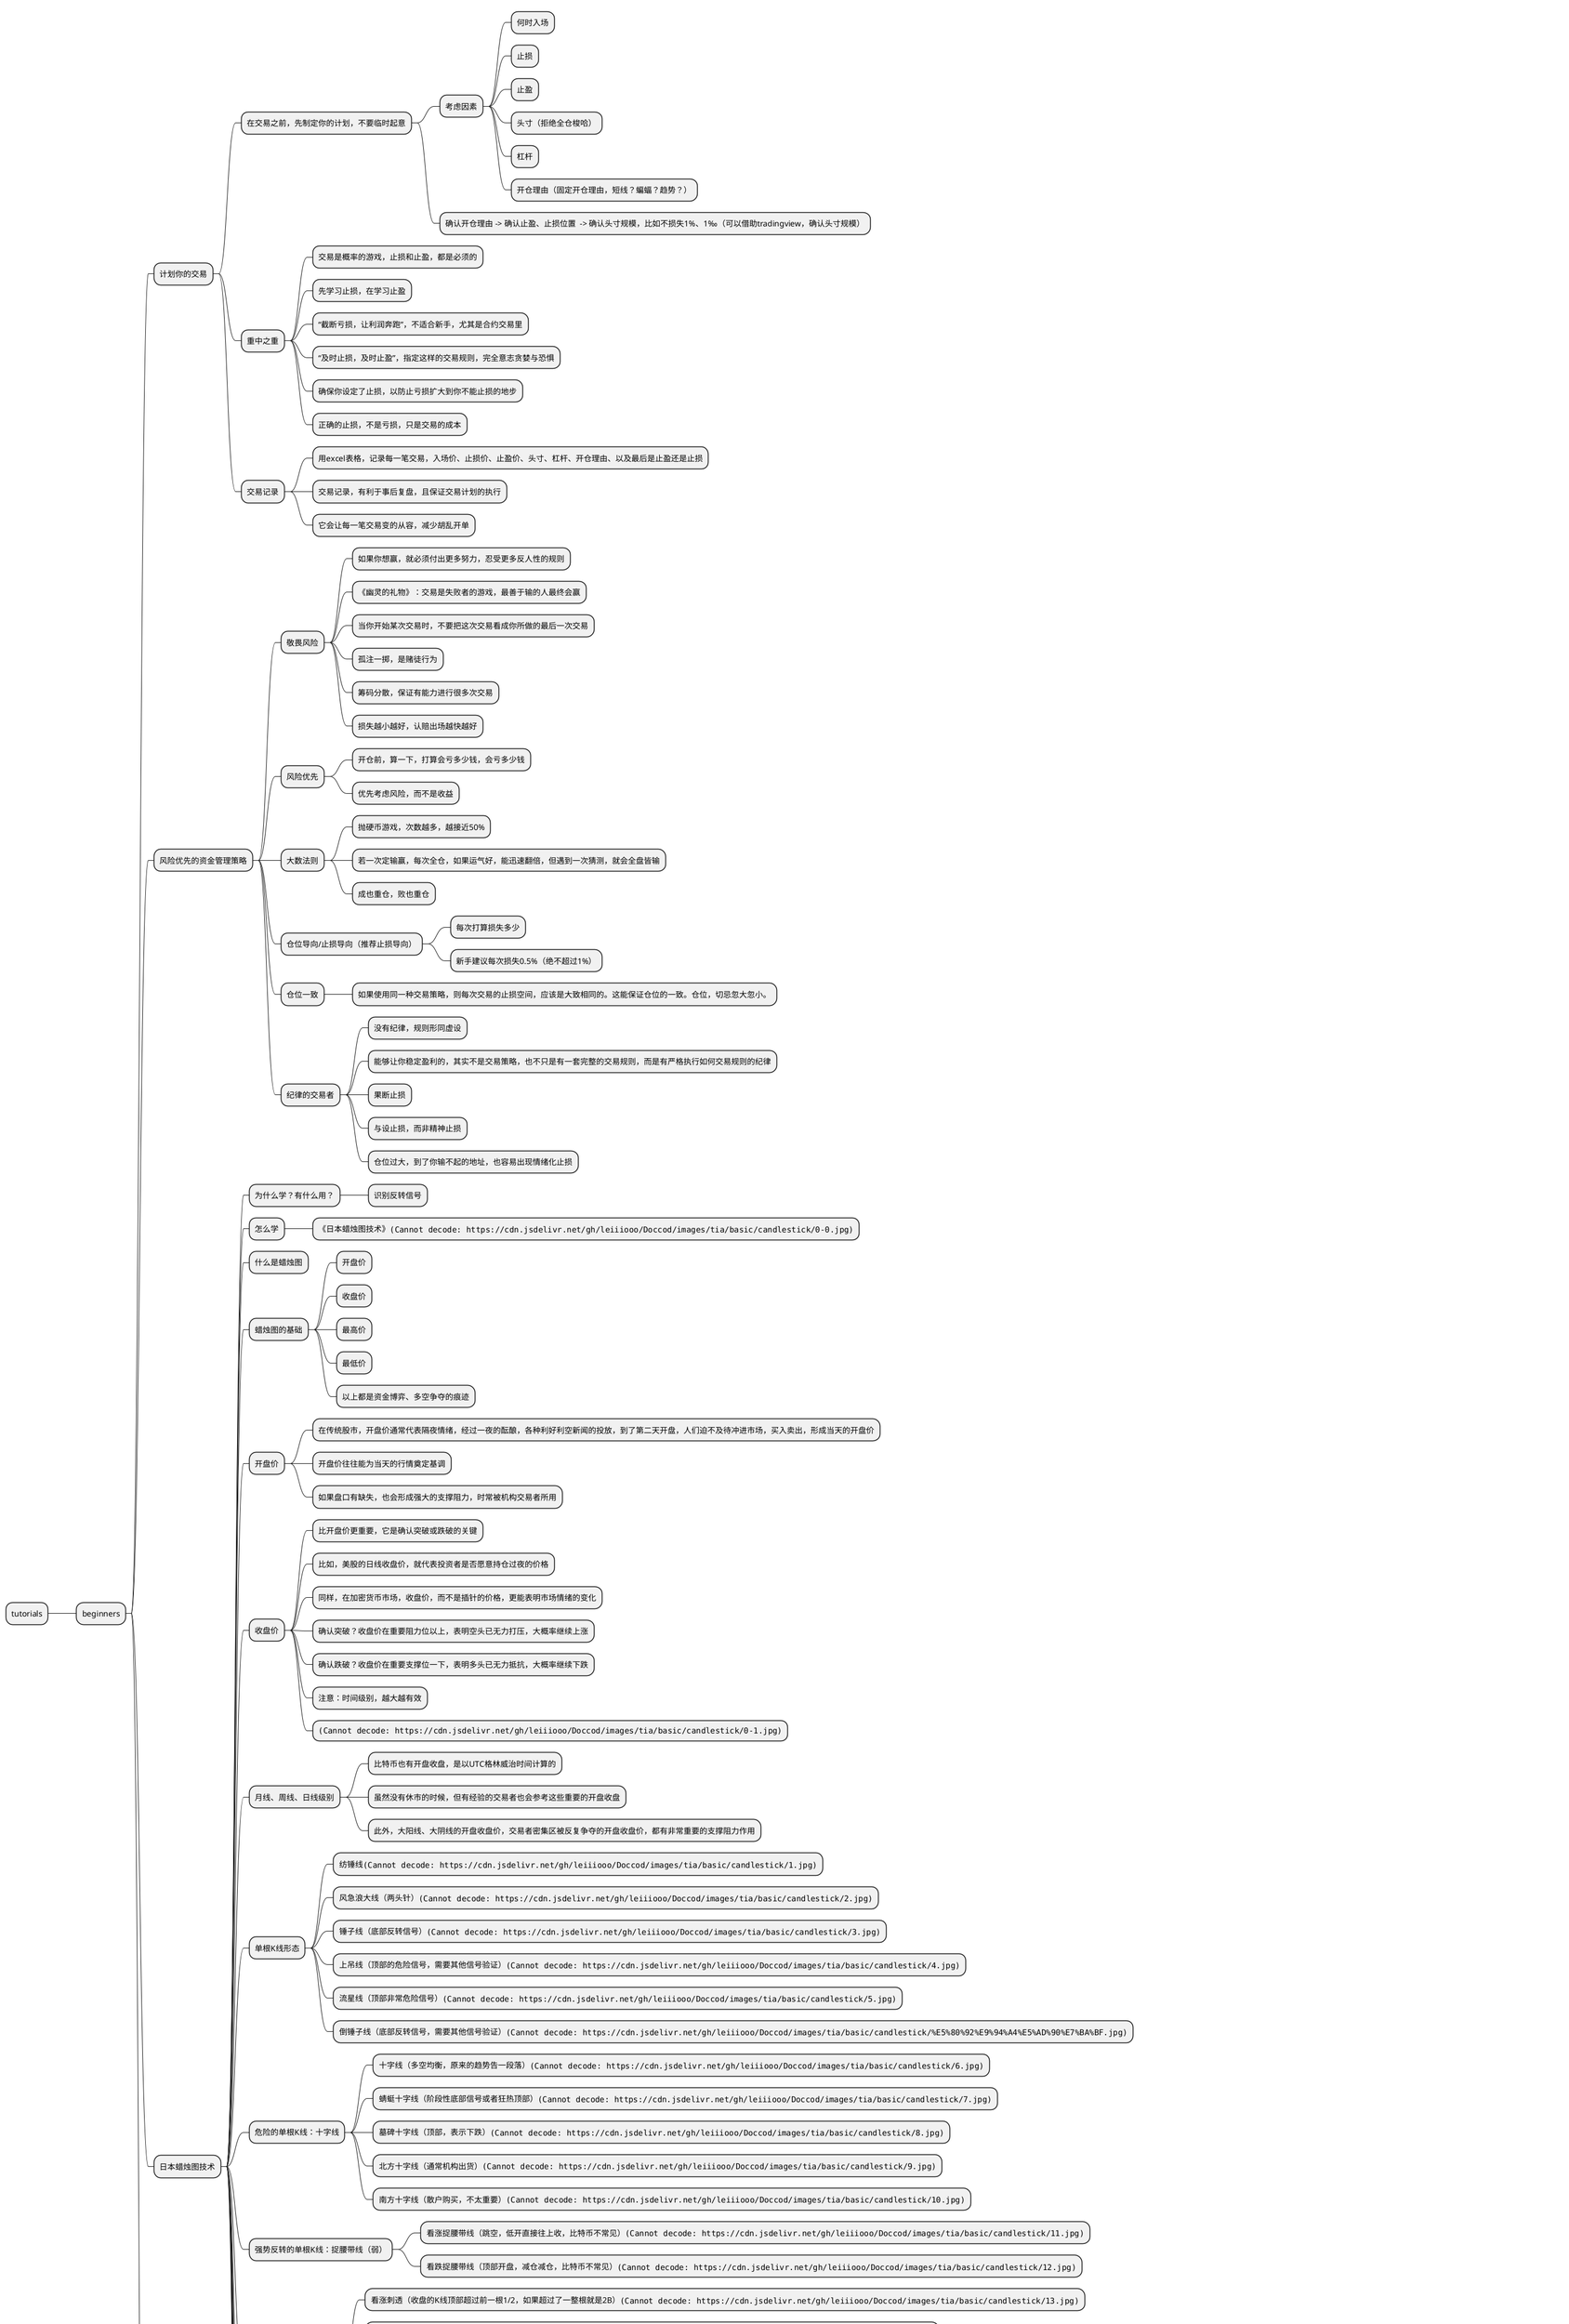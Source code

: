 @startmindmap tutorials
* tutorials
** beginners
*** 计划你的交易
**** 在交易之前，先制定你的计划，不要临时起意
***** 考虑因素
****** 何时入场
****** 止损
****** 止盈
****** 头寸（拒绝全仓梭哈）
****** 杠杆
****** 开仓理由（固定开仓理由，短线？蝙蝠？趋势？）
***** 确认开仓理由 -> 确认止盈、止损位置  -> 确认头寸规模，比如不损失1%、1‰（可以借助tradingview，确认头寸规模）
**** 重中之重
***** 交易是概率的游戏，止损和止盈，都是必须的
***** 先学习止损，在学习止盈
***** “截断亏损，让利润奔跑”，不适合新手，尤其是合约交易里
***** “及时止损，及时止盈”，指定这样的交易规则，完全意志贪婪与恐惧
***** 确保你设定了止损，以防止亏损扩大到你不能止损的地步
***** 正确的止损，不是亏损，只是交易的成本
**** 交易记录
***** 用excel表格，记录每一笔交易，入场价、止损价、止盈价、头寸、杠杆、开仓理由、以及最后是止盈还是止损
***** 交易记录，有利于事后复盘，且保证交易计划的执行
***** 它会让每一笔交易变的从容，减少胡乱开单
*** 风险优先的资金管理策略
**** 敬畏风险
***** 如果你想赢，就必须付出更多努力，忍受更多反人性的规则
***** 《幽灵的礼物》：交易是失败者的游戏，最善于输的人最终会赢
***** 当你开始某次交易时，不要把这次交易看成你所做的最后一次交易
***** 孤注一掷，是赌徒行为
***** 筹码分散，保证有能力进行很多次交易
***** 损失越小越好，认赔出场越快越好
**** 风险优先
***** 开仓前，算一下，打算会亏多少钱，会亏多少钱
***** 优先考虑风险，而不是收益
**** 大数法则
***** 抛硬币游戏，次数越多，越接近50%
***** 若一次定输赢，每次全仓，如果运气好，能迅速翻倍，但遇到一次猜测，就会全盘皆输
***** 成也重仓，败也重仓
**** 仓位导向/止损导向（推荐止损导向）
***** 每次打算损失多少
***** 新手建议每次损失0.5%（绝不超过1%）
**** 仓位一致
***** 如果使用同一种交易策略，则每次交易的止损空间，应该是大致相同的。这能保证仓位的一致。仓位，切忌忽大忽小。
**** 纪律的交易者
***** 没有纪律，规则形同虚设
***** 能够让你稳定盈利的，其实不是交易策略，也不只是有一套完整的交易规则，而是有严格执行如何交易规则的纪律
***** 果断止损
***** 与设止损，而非精神止损
***** 仓位过大，到了你输不起的地址，也容易出现情绪化止损
*** 日本蜡烛图技术
**** 为什么学？有什么用？
***** 识别反转信号
**** 怎么学
***** 《日本蜡烛图技术》<img:https://cdn.jsdelivr.net/gh/leiiiooo/Doccod/images/tia/basic/candlestick/0-0.jpg{scale=0.4}>
**** 什么是蜡烛图
**** 蜡烛图的基础
***** 开盘价
***** 收盘价
***** 最高价
***** 最低价
***** 以上都是资金博弈、多空争夺的痕迹
**** 开盘价
***** 在传统股市，开盘价通常代表隔夜情绪，经过一夜的酝酿，各种利好利空新闻的投放，到了第二天开盘，人们迫不及待冲进市场，买入卖出，形成当天的开盘价
***** 开盘价往往能为当天的行情奠定基调
***** 如果盘口有缺失，也会形成强大的支撑阻力，时常被机构交易者所用
**** 收盘价
***** 比开盘价更重要，它是确认突破或跌破的关键
***** 比如，美股的日线收盘价，就代表投资者是否愿意持仓过夜的价格
***** 同样，在加密货币市场，收盘价，而不是插针的价格，更能表明市场情绪的变化
***** 确认突破？收盘价在重要阻力位以上，表明空头已无力打压，大概率继续上涨
***** 确认跌破？收盘价在重要支撑位一下，表明多头已无力抵抗，大概率继续下跌
***** 注意：时间级别，越大越有效
***** <img:https://cdn.jsdelivr.net/gh/leiiiooo/Doccod/images/tia/basic/candlestick/0-1.jpg{scale=0.4}>
**** 月线、周线、日线级别
***** 比特币也有开盘收盘，是以UTC格林威治时间计算的
***** 虽然没有休市的时候，但有经验的交易者也会参考这些重要的开盘收盘
***** 此外，大阳线、大阴线的开盘收盘价，交易者密集区被反复争夺的开盘收盘价，都有非常重要的支撑阻力作用
**** 单根K线形态
***** 纺锤线<img:https://cdn.jsdelivr.net/gh/leiiiooo/Doccod/images/tia/basic/candlestick/1.jpg{scale=0.4}>
***** 风急浪大线（两头针）<img:https://cdn.jsdelivr.net/gh/leiiiooo/Doccod/images/tia/basic/candlestick/2.jpg{scale=0.4}>
***** 锤子线（底部反转信号）<img:https://cdn.jsdelivr.net/gh/leiiiooo/Doccod/images/tia/basic/candlestick/3.jpg{scale=0.4}>
***** 上吊线（顶部的危险信号，需要其他信号验证）<img:https://cdn.jsdelivr.net/gh/leiiiooo/Doccod/images/tia/basic/candlestick/4.jpg{scale=0.4}>
***** 流星线（顶部非常危险信号）<img:https://cdn.jsdelivr.net/gh/leiiiooo/Doccod/images/tia/basic/candlestick/5.jpg{scale=0.4}>
***** 倒锤子线（底部反转信号，需要其他信号验证）<img:https://cdn.jsdelivr.net/gh/leiiiooo/Doccod/images/tia/basic/candlestick/%E5%80%92%E9%94%A4%E5%AD%90%E7%BA%BF.jpg{scale=0.4}>
**** 危险的单根K线：十字线
***** 十字线（多空均衡，原来的趋势告一段落）<img:https://cdn.jsdelivr.net/gh/leiiiooo/Doccod/images/tia/basic/candlestick/6.jpg{scale=0.4}>
***** 蜻蜓十字线（阶段性底部信号或者狂热顶部）<img:https://cdn.jsdelivr.net/gh/leiiiooo/Doccod/images/tia/basic/candlestick/7.jpg{scale=0.4}>
***** 墓碑十字线（顶部，表示下跌）<img:https://cdn.jsdelivr.net/gh/leiiiooo/Doccod/images/tia/basic/candlestick/8.jpg{scale=0.4}>
***** 北方十字线（通常机构出货）<img:https://cdn.jsdelivr.net/gh/leiiiooo/Doccod/images/tia/basic/candlestick/9.jpg{scale=0.4}>
***** 南方十字线（散户购买，不太重要）<img:https://cdn.jsdelivr.net/gh/leiiiooo/Doccod/images/tia/basic/candlestick/10.jpg{scale=0.4}>
**** 强势反转的单根K线：捉腰带线（弱）
***** 看涨捉腰带线（跳空，低开直接往上收，比特币不常见）<img:https://cdn.jsdelivr.net/gh/leiiiooo/Doccod/images/tia/basic/candlestick/11.jpg{scale=0.4}>
***** 看跌捉腰带线（顶部开盘，减仓减仓，比特币不常见）<img:https://cdn.jsdelivr.net/gh/leiiiooo/Doccod/images/tia/basic/candlestick/12.jpg{scale=0.4}>
**** 多根K线的组合（强）
***** 看涨刺透（收盘的K线顶部超过前一根1/2，如果超过了一整根就是2B）<img:https://cdn.jsdelivr.net/gh/leiiiooo/Doccod/images/tia/basic/candlestick/13.jpg{scale=0.4}>
***** 乌云盖顶（和看涨刺透相反）<img:https://cdn.jsdelivr.net/gh/leiiiooo/Doccod/images/tia/basic/candlestick/14.jpg{scale=0.4}>
***** 看涨吞没（2B）<img:https://cdn.jsdelivr.net/gh/leiiiooo/Doccod/images/tia/basic/candlestick/15.jpg{scale=0.4}>
***** 看跌吞没（2B）<img:https://cdn.jsdelivr.net/gh/leiiiooo/Doccod/images/tia/basic/candlestick/16.jpg{scale=0.4}>
***** 看涨反击线（低开，收盘价几乎平齐，比特币市场不会出现）<img:https://cdn.jsdelivr.net/gh/leiiiooo/Doccod/images/tia/basic/candlestick/17.jpg{scale=0.4}>
***** 看跌反击线（高开，收盘价几乎平齐，比特币市场不会出现）<img:https://cdn.jsdelivr.net/gh/leiiiooo/Doccod/images/tia/basic/candlestick/18.jpg{scale=0.4}>
**** 孕线（弱）
***** 看跌孕线形态<img:https://cdn.jsdelivr.net/gh/leiiiooo/Doccod/images/tia/basic/candlestick/19.jpg{scale=0.4}>
***** 看涨孕线形态<img:https://cdn.jsdelivr.net/gh/leiiiooo/Doccod/images/tia/basic/candlestick/20.jpg{scale=0.4}>
***** 看跌十字孕线（反转概率更大一点）<img:https://cdn.jsdelivr.net/gh/leiiiooo/Doccod/images/tia/basic/candlestick/21.jpg{scale=0.4}>
***** 看涨十字孕线（反转概率更大一点）<img:https://cdn.jsdelivr.net/gh/leiiiooo/Doccod/images/tia/basic/candlestick/22.jpg{scale=0.4}>
**** 星线（比特币不太可能出现，严格讲是需要有一个跳空的行为存在）（强）
***** 启明星形态<img:https://cdn.jsdelivr.net/gh/leiiiooo/Doccod/images/tia/basic/candlestick/23.jpg{scale=0.4}>
***** 黄昏星形态（及时没有跳空也需要注意了，当你用更小的时间周期看的时候就是一个头肩顶）<img:https://cdn.jsdelivr.net/gh/leiiiooo/Doccod/images/tia/basic/candlestick/24.jpg{scale=0.4}>
***** 十字启明星形态<img:https://cdn.jsdelivr.net/gh/leiiiooo/Doccod/images/tia/basic/candlestick/25.jpg{scale=0.4}>
***** 十字黄昏星形态<img:https://cdn.jsdelivr.net/gh/leiiiooo/Doccod/images/tia/basic/candlestick/26.jpg{scale=0.4}>
**** 平头（弱）
***** 双重顶或者双重底<img:https://cdn.jsdelivr.net/gh/leiiiooo/Doccod/images/tia/basic/candlestick/27.jpg{scale=0.4}>
**** 三个黑乌鸦、红三兵（光头，反转形态，多单和空单离场点，不是开仓点）（强）
***** 三只黑乌鸦<img:https://cdn.jsdelivr.net/gh/leiiiooo/Doccod/images/tia/basic/candlestick/28.jpg{scale=0.4}>
***** 红色三兵<img:https://cdn.jsdelivr.net/gh/leiiiooo/Doccod/images/tia/basic/candlestick/29.jpg{scale=0.4}>
**** 三山形态和三川形态
***** 三山顶部形态（如果市场先后三次均从某一个高价位上回落下来，或者市场对某一个高价位向上进行了三次尝试，但都失败了，那么一个三山顶部形态就形成了。在三山顶部形态的最后一座山的最高点，还应当出现一种看跌的蜡烛图指标（比如说，一根十字线，或者一个乌云盖顶形态等），对三山顶部形态做出确认。）6-35
***** 三尊顶部形态（三山顶部形态中，如果中间的山峰高于两侧的山峰）
***** 三川底部形态（三山顶部形态的反面，在市场先后三度向下试探某个底部水平后，就形成了这类形态。市场必须向上突破这个底部形态的最高水平，才能证实底部过程已经完成）6-37
***** 倒三尊形态 6-38
**** 窗口（比特币也不可能出现，窗口有强阻力或者支撑，盈亏比比较好，及时止损）
***** 上升窗口<img:https://cdn.jsdelivr.net/gh/leiiiooo/Doccod/images/tia/basic/candlestick/30.jpg{scale=0.4}>
***** 下降窗口<img:https://cdn.jsdelivr.net/gh/leiiiooo/Doccod/images/tia/basic/candlestick/31.jpg{scale=0.4}>
**** 化繁就简、重中之重
***** 关注实体大小
****** 实体逐渐变小，这说明之前的趋势逐渐失去动力
****** 实体逐渐变大，这说明之前的趋势愈来愈强，千万不要盲猜顶底
***** 工具、而非交易系统
****** 理论总是那么清晰，觉得学会了就可以马上赚钱，但到实际交易时，却不是这么回事。因为市场总是比案例更复杂。所以，蜡烛图技术可以是基本功，但不能应对一切走势，必须结合其他的技术分析指标一起使用。除了继续学习其他技术分支知识外，我们还可以考虑：选择蜡烛图有效性更高的市场去做交易。
*** 书
**** 《幽灵的礼物》
**** 《日本蜡烛图技术》
@endmindmap
